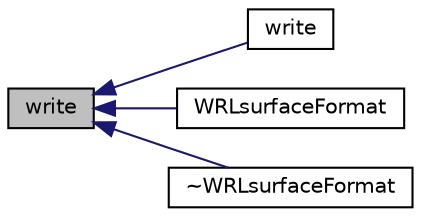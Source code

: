digraph "write"
{
  bgcolor="transparent";
  edge [fontname="Helvetica",fontsize="10",labelfontname="Helvetica",labelfontsize="10"];
  node [fontname="Helvetica",fontsize="10",shape=record];
  rankdir="LR";
  Node1 [label="write",height=0.2,width=0.4,color="black", fillcolor="grey75", style="filled", fontcolor="black"];
  Node1 -> Node2 [dir="back",color="midnightblue",fontsize="10",style="solid",fontname="Helvetica"];
  Node2 [label="write",height=0.2,width=0.4,color="black",URL="$a02895.html#a5cf9d1a8c08e045a6bbcab04a3ec2d79",tooltip="Write object file. "];
  Node1 -> Node3 [dir="back",color="midnightblue",fontsize="10",style="solid",fontname="Helvetica"];
  Node3 [label="WRLsurfaceFormat",height=0.2,width=0.4,color="black",URL="$a02895.html#a25de94e5d5cc8a5d9797d9caaf3bc861",tooltip="Construct null. "];
  Node1 -> Node4 [dir="back",color="midnightblue",fontsize="10",style="solid",fontname="Helvetica"];
  Node4 [label="~WRLsurfaceFormat",height=0.2,width=0.4,color="black",URL="$a02895.html#a5aece8b7422936d8b5f2186bb4d796d3",tooltip="Destructor. "];
}
